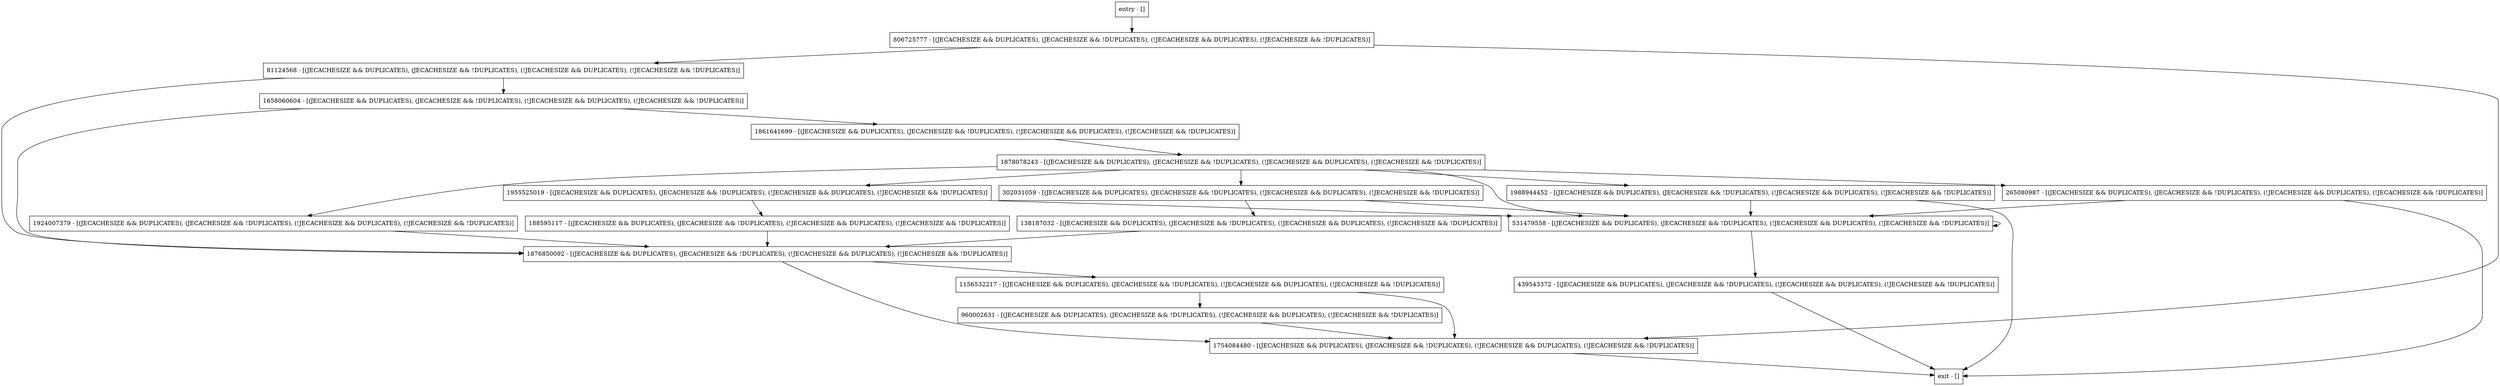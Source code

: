 digraph handleClosed {
node [shape=record];
1988944452 [label="1988944452 - [(JECACHESIZE && DUPLICATES), (JECACHESIZE && !DUPLICATES), (!JECACHESIZE && DUPLICATES), (!JECACHESIZE && !DUPLICATES)]"];
531479558 [label="531479558 - [(JECACHESIZE && DUPLICATES), (JECACHESIZE && !DUPLICATES), (!JECACHESIZE && DUPLICATES), (!JECACHESIZE && !DUPLICATES)]"];
1878078243 [label="1878078243 - [(JECACHESIZE && DUPLICATES), (JECACHESIZE && !DUPLICATES), (!JECACHESIZE && DUPLICATES), (!JECACHESIZE && !DUPLICATES)]"];
1156532217 [label="1156532217 - [(JECACHESIZE && DUPLICATES), (JECACHESIZE && !DUPLICATES), (!JECACHESIZE && DUPLICATES), (!JECACHESIZE && !DUPLICATES)]"];
1658060604 [label="1658060604 - [(JECACHESIZE && DUPLICATES), (JECACHESIZE && !DUPLICATES), (!JECACHESIZE && DUPLICATES), (!JECACHESIZE && !DUPLICATES)]"];
138187032 [label="138187032 - [(JECACHESIZE && DUPLICATES), (JECACHESIZE && !DUPLICATES), (!JECACHESIZE && DUPLICATES), (!JECACHESIZE && !DUPLICATES)]"];
806725777 [label="806725777 - [(JECACHESIZE && DUPLICATES), (JECACHESIZE && !DUPLICATES), (!JECACHESIZE && DUPLICATES), (!JECACHESIZE && !DUPLICATES)]"];
entry [label="entry - []"];
exit [label="exit - []"];
188595117 [label="188595117 - [(JECACHESIZE && DUPLICATES), (JECACHESIZE && !DUPLICATES), (!JECACHESIZE && DUPLICATES), (!JECACHESIZE && !DUPLICATES)]"];
81124568 [label="81124568 - [(JECACHESIZE && DUPLICATES), (JECACHESIZE && !DUPLICATES), (!JECACHESIZE && DUPLICATES), (!JECACHESIZE && !DUPLICATES)]"];
1876850092 [label="1876850092 - [(JECACHESIZE && DUPLICATES), (JECACHESIZE && !DUPLICATES), (!JECACHESIZE && DUPLICATES), (!JECACHESIZE && !DUPLICATES)]"];
1861641699 [label="1861641699 - [(JECACHESIZE && DUPLICATES), (JECACHESIZE && !DUPLICATES), (!JECACHESIZE && DUPLICATES), (!JECACHESIZE && !DUPLICATES)]"];
1955525019 [label="1955525019 - [(JECACHESIZE && DUPLICATES), (JECACHESIZE && !DUPLICATES), (!JECACHESIZE && DUPLICATES), (!JECACHESIZE && !DUPLICATES)]"];
1924007379 [label="1924007379 - [(JECACHESIZE && DUPLICATES), (JECACHESIZE && !DUPLICATES), (!JECACHESIZE && DUPLICATES), (!JECACHESIZE && !DUPLICATES)]"];
265080987 [label="265080987 - [(JECACHESIZE && DUPLICATES), (JECACHESIZE && !DUPLICATES), (!JECACHESIZE && DUPLICATES), (!JECACHESIZE && !DUPLICATES)]"];
302031059 [label="302031059 - [(JECACHESIZE && DUPLICATES), (JECACHESIZE && !DUPLICATES), (!JECACHESIZE && DUPLICATES), (!JECACHESIZE && !DUPLICATES)]"];
1754084480 [label="1754084480 - [(JECACHESIZE && DUPLICATES), (JECACHESIZE && !DUPLICATES), (!JECACHESIZE && DUPLICATES), (!JECACHESIZE && !DUPLICATES)]"];
960002631 [label="960002631 - [(JECACHESIZE && DUPLICATES), (JECACHESIZE && !DUPLICATES), (!JECACHESIZE && DUPLICATES), (!JECACHESIZE && !DUPLICATES)]"];
439543372 [label="439543372 - [(JECACHESIZE && DUPLICATES), (JECACHESIZE && !DUPLICATES), (!JECACHESIZE && DUPLICATES), (!JECACHESIZE && !DUPLICATES)]"];
entry;
exit;
1988944452 -> exit;
1988944452 -> 531479558;
531479558 -> 531479558;
531479558 -> 439543372;
1878078243 -> 1988944452;
1878078243 -> 531479558;
1878078243 -> 1955525019;
1878078243 -> 1924007379;
1878078243 -> 265080987;
1878078243 -> 302031059;
1156532217 -> 1754084480;
1156532217 -> 960002631;
1658060604 -> 1861641699;
1658060604 -> 1876850092;
138187032 -> 1876850092;
806725777 -> 81124568;
806725777 -> 1754084480;
entry -> 806725777;
188595117 -> 1876850092;
81124568 -> 1876850092;
81124568 -> 1658060604;
1876850092 -> 1156532217;
1876850092 -> 1754084480;
1861641699 -> 1878078243;
1955525019 -> 188595117;
1955525019 -> 531479558;
1924007379 -> 1876850092;
265080987 -> exit;
265080987 -> 531479558;
302031059 -> 531479558;
302031059 -> 138187032;
1754084480 -> exit;
960002631 -> 1754084480;
439543372 -> exit;
}
